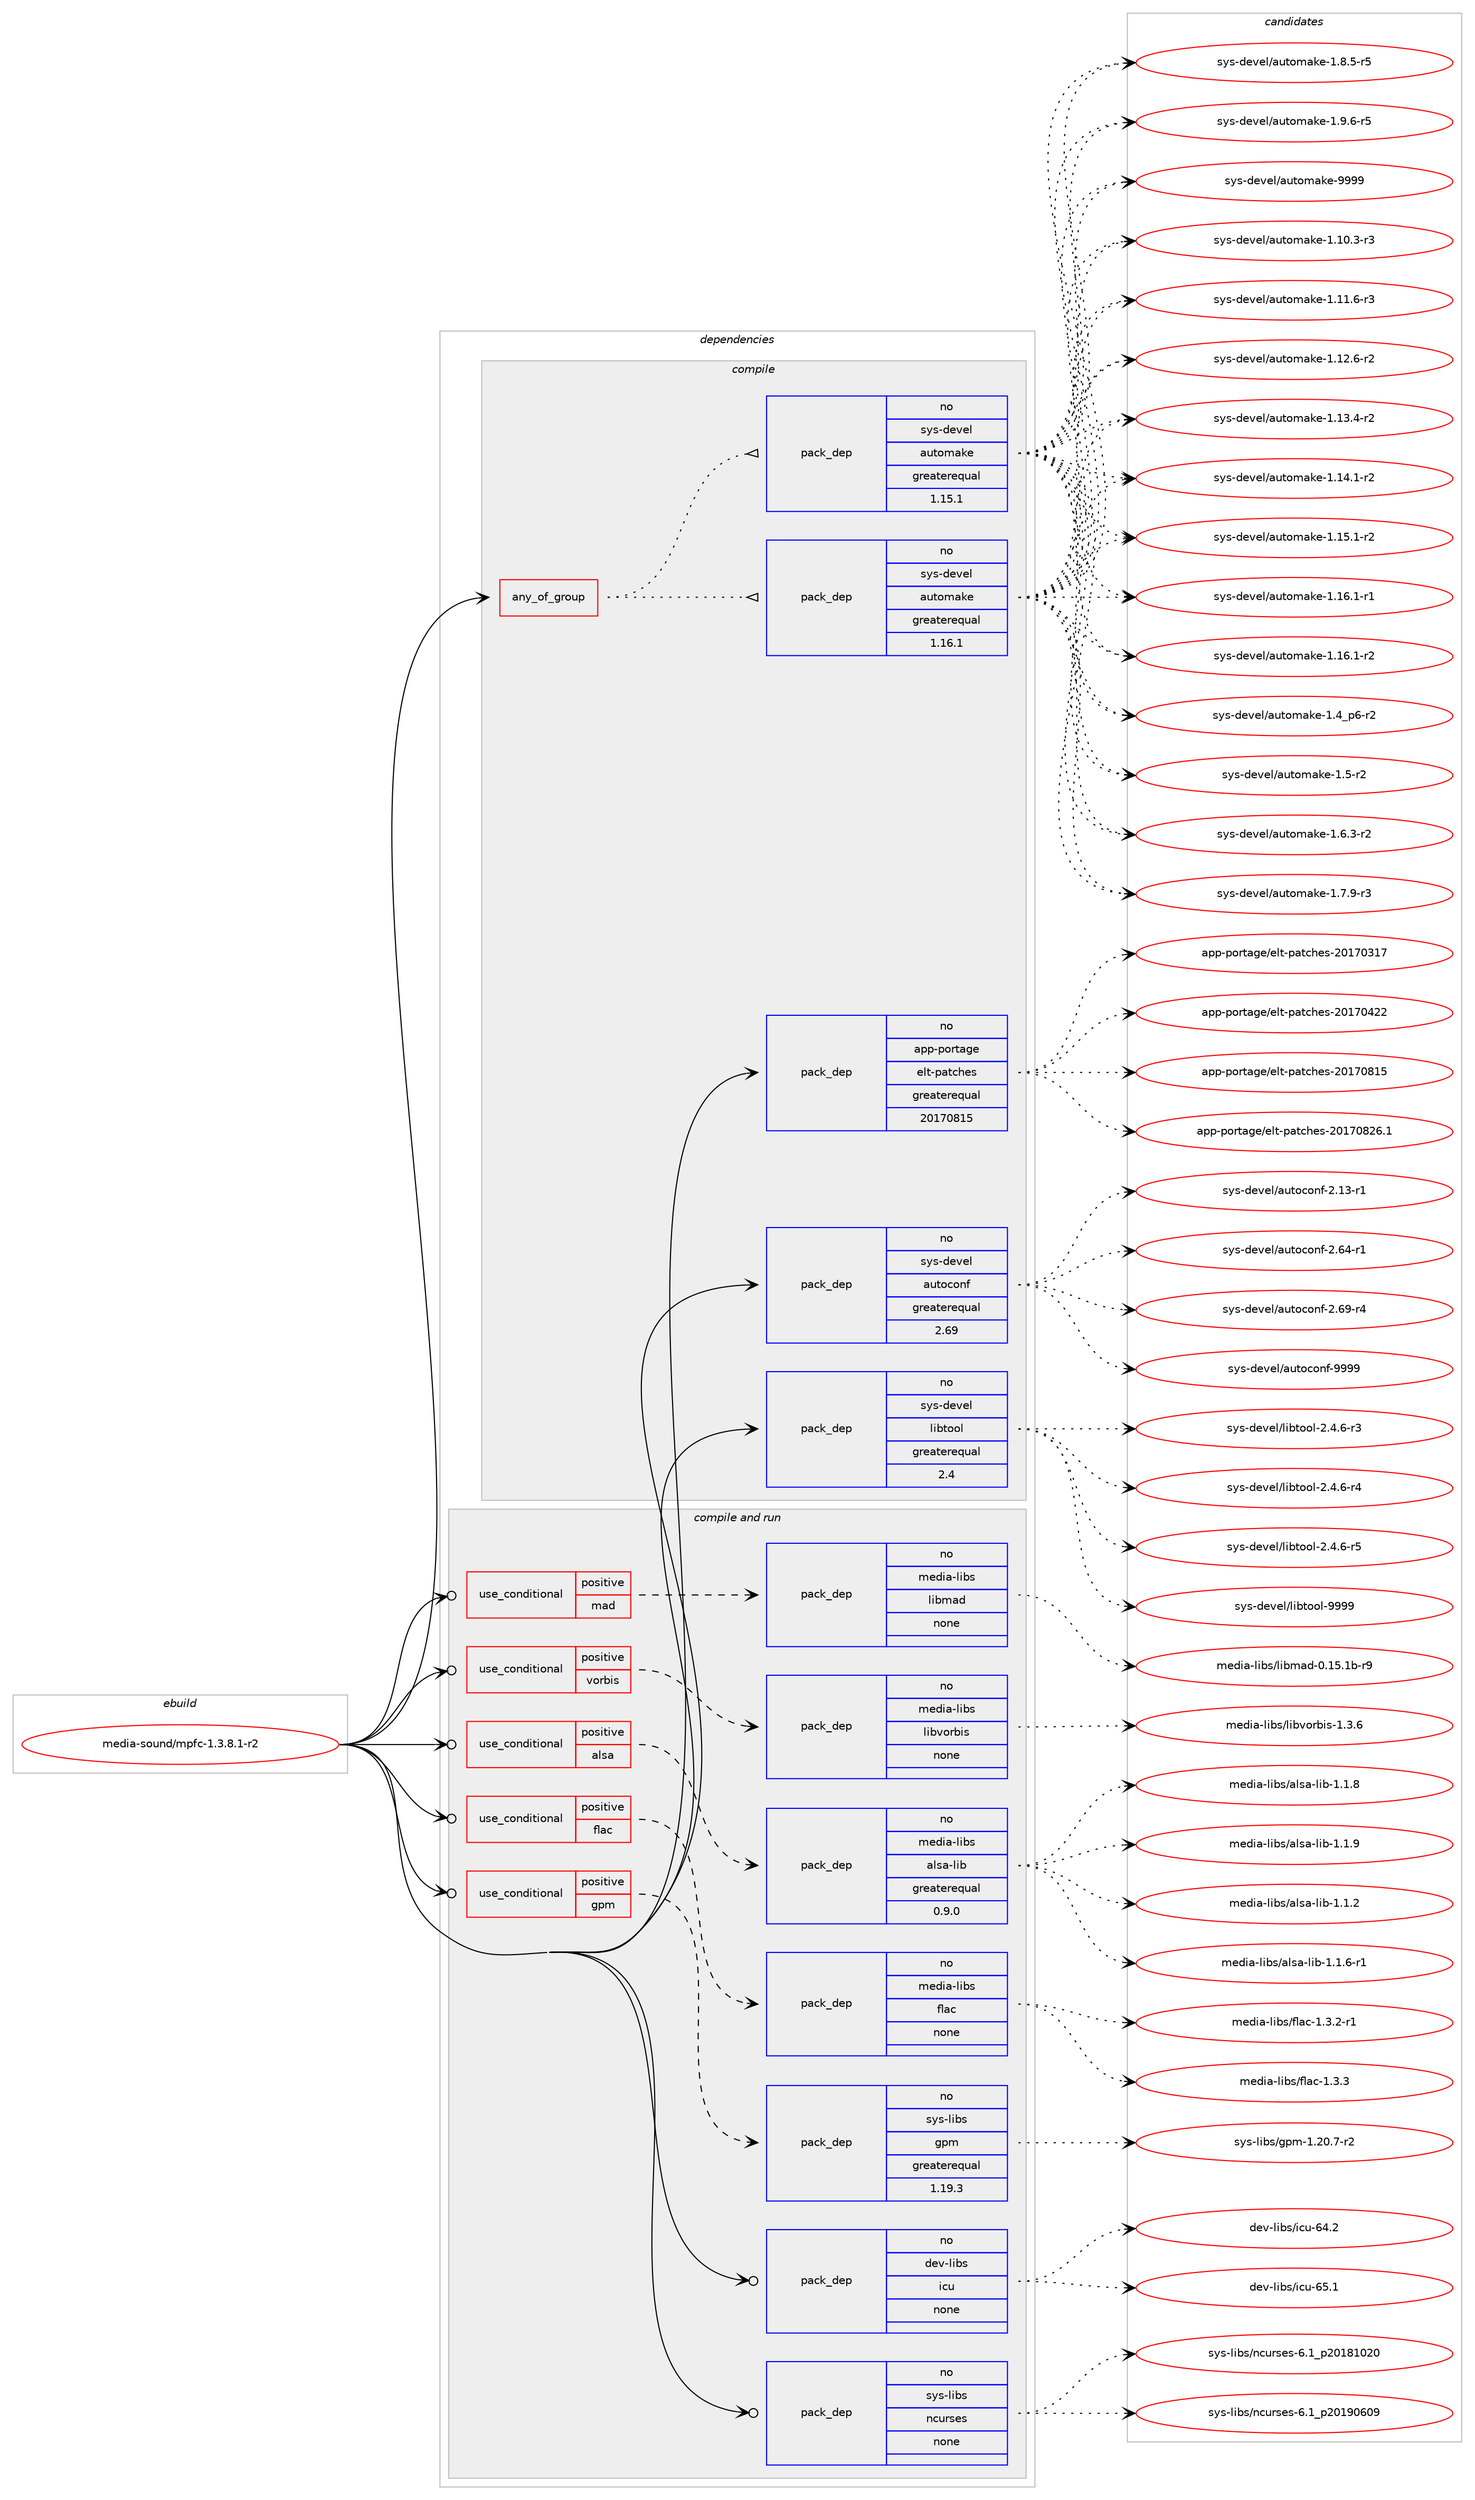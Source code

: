 digraph prolog {

# *************
# Graph options
# *************

newrank=true;
concentrate=true;
compound=true;
graph [rankdir=LR,fontname=Helvetica,fontsize=10,ranksep=1.5];#, ranksep=2.5, nodesep=0.2];
edge  [arrowhead=vee];
node  [fontname=Helvetica,fontsize=10];

# **********
# The ebuild
# **********

subgraph cluster_leftcol {
color=gray;
rank=same;
label=<<i>ebuild</i>>;
id [label="media-sound/mpfc-1.3.8.1-r2", color=red, width=4, href="../media-sound/mpfc-1.3.8.1-r2.svg"];
}

# ****************
# The dependencies
# ****************

subgraph cluster_midcol {
color=gray;
label=<<i>dependencies</i>>;
subgraph cluster_compile {
fillcolor="#eeeeee";
style=filled;
label=<<i>compile</i>>;
subgraph any13547 {
dependency801131 [label=<<TABLE BORDER="0" CELLBORDER="1" CELLSPACING="0" CELLPADDING="4"><TR><TD CELLPADDING="10">any_of_group</TD></TR></TABLE>>, shape=none, color=red];subgraph pack592585 {
dependency801132 [label=<<TABLE BORDER="0" CELLBORDER="1" CELLSPACING="0" CELLPADDING="4" WIDTH="220"><TR><TD ROWSPAN="6" CELLPADDING="30">pack_dep</TD></TR><TR><TD WIDTH="110">no</TD></TR><TR><TD>sys-devel</TD></TR><TR><TD>automake</TD></TR><TR><TD>greaterequal</TD></TR><TR><TD>1.16.1</TD></TR></TABLE>>, shape=none, color=blue];
}
dependency801131:e -> dependency801132:w [weight=20,style="dotted",arrowhead="oinv"];
subgraph pack592586 {
dependency801133 [label=<<TABLE BORDER="0" CELLBORDER="1" CELLSPACING="0" CELLPADDING="4" WIDTH="220"><TR><TD ROWSPAN="6" CELLPADDING="30">pack_dep</TD></TR><TR><TD WIDTH="110">no</TD></TR><TR><TD>sys-devel</TD></TR><TR><TD>automake</TD></TR><TR><TD>greaterequal</TD></TR><TR><TD>1.15.1</TD></TR></TABLE>>, shape=none, color=blue];
}
dependency801131:e -> dependency801133:w [weight=20,style="dotted",arrowhead="oinv"];
}
id:e -> dependency801131:w [weight=20,style="solid",arrowhead="vee"];
subgraph pack592587 {
dependency801134 [label=<<TABLE BORDER="0" CELLBORDER="1" CELLSPACING="0" CELLPADDING="4" WIDTH="220"><TR><TD ROWSPAN="6" CELLPADDING="30">pack_dep</TD></TR><TR><TD WIDTH="110">no</TD></TR><TR><TD>app-portage</TD></TR><TR><TD>elt-patches</TD></TR><TR><TD>greaterequal</TD></TR><TR><TD>20170815</TD></TR></TABLE>>, shape=none, color=blue];
}
id:e -> dependency801134:w [weight=20,style="solid",arrowhead="vee"];
subgraph pack592588 {
dependency801135 [label=<<TABLE BORDER="0" CELLBORDER="1" CELLSPACING="0" CELLPADDING="4" WIDTH="220"><TR><TD ROWSPAN="6" CELLPADDING="30">pack_dep</TD></TR><TR><TD WIDTH="110">no</TD></TR><TR><TD>sys-devel</TD></TR><TR><TD>autoconf</TD></TR><TR><TD>greaterequal</TD></TR><TR><TD>2.69</TD></TR></TABLE>>, shape=none, color=blue];
}
id:e -> dependency801135:w [weight=20,style="solid",arrowhead="vee"];
subgraph pack592589 {
dependency801136 [label=<<TABLE BORDER="0" CELLBORDER="1" CELLSPACING="0" CELLPADDING="4" WIDTH="220"><TR><TD ROWSPAN="6" CELLPADDING="30">pack_dep</TD></TR><TR><TD WIDTH="110">no</TD></TR><TR><TD>sys-devel</TD></TR><TR><TD>libtool</TD></TR><TR><TD>greaterequal</TD></TR><TR><TD>2.4</TD></TR></TABLE>>, shape=none, color=blue];
}
id:e -> dependency801136:w [weight=20,style="solid",arrowhead="vee"];
}
subgraph cluster_compileandrun {
fillcolor="#eeeeee";
style=filled;
label=<<i>compile and run</i>>;
subgraph cond194551 {
dependency801137 [label=<<TABLE BORDER="0" CELLBORDER="1" CELLSPACING="0" CELLPADDING="4"><TR><TD ROWSPAN="3" CELLPADDING="10">use_conditional</TD></TR><TR><TD>positive</TD></TR><TR><TD>alsa</TD></TR></TABLE>>, shape=none, color=red];
subgraph pack592590 {
dependency801138 [label=<<TABLE BORDER="0" CELLBORDER="1" CELLSPACING="0" CELLPADDING="4" WIDTH="220"><TR><TD ROWSPAN="6" CELLPADDING="30">pack_dep</TD></TR><TR><TD WIDTH="110">no</TD></TR><TR><TD>media-libs</TD></TR><TR><TD>alsa-lib</TD></TR><TR><TD>greaterequal</TD></TR><TR><TD>0.9.0</TD></TR></TABLE>>, shape=none, color=blue];
}
dependency801137:e -> dependency801138:w [weight=20,style="dashed",arrowhead="vee"];
}
id:e -> dependency801137:w [weight=20,style="solid",arrowhead="odotvee"];
subgraph cond194552 {
dependency801139 [label=<<TABLE BORDER="0" CELLBORDER="1" CELLSPACING="0" CELLPADDING="4"><TR><TD ROWSPAN="3" CELLPADDING="10">use_conditional</TD></TR><TR><TD>positive</TD></TR><TR><TD>flac</TD></TR></TABLE>>, shape=none, color=red];
subgraph pack592591 {
dependency801140 [label=<<TABLE BORDER="0" CELLBORDER="1" CELLSPACING="0" CELLPADDING="4" WIDTH="220"><TR><TD ROWSPAN="6" CELLPADDING="30">pack_dep</TD></TR><TR><TD WIDTH="110">no</TD></TR><TR><TD>media-libs</TD></TR><TR><TD>flac</TD></TR><TR><TD>none</TD></TR><TR><TD></TD></TR></TABLE>>, shape=none, color=blue];
}
dependency801139:e -> dependency801140:w [weight=20,style="dashed",arrowhead="vee"];
}
id:e -> dependency801139:w [weight=20,style="solid",arrowhead="odotvee"];
subgraph cond194553 {
dependency801141 [label=<<TABLE BORDER="0" CELLBORDER="1" CELLSPACING="0" CELLPADDING="4"><TR><TD ROWSPAN="3" CELLPADDING="10">use_conditional</TD></TR><TR><TD>positive</TD></TR><TR><TD>gpm</TD></TR></TABLE>>, shape=none, color=red];
subgraph pack592592 {
dependency801142 [label=<<TABLE BORDER="0" CELLBORDER="1" CELLSPACING="0" CELLPADDING="4" WIDTH="220"><TR><TD ROWSPAN="6" CELLPADDING="30">pack_dep</TD></TR><TR><TD WIDTH="110">no</TD></TR><TR><TD>sys-libs</TD></TR><TR><TD>gpm</TD></TR><TR><TD>greaterequal</TD></TR><TR><TD>1.19.3</TD></TR></TABLE>>, shape=none, color=blue];
}
dependency801141:e -> dependency801142:w [weight=20,style="dashed",arrowhead="vee"];
}
id:e -> dependency801141:w [weight=20,style="solid",arrowhead="odotvee"];
subgraph cond194554 {
dependency801143 [label=<<TABLE BORDER="0" CELLBORDER="1" CELLSPACING="0" CELLPADDING="4"><TR><TD ROWSPAN="3" CELLPADDING="10">use_conditional</TD></TR><TR><TD>positive</TD></TR><TR><TD>mad</TD></TR></TABLE>>, shape=none, color=red];
subgraph pack592593 {
dependency801144 [label=<<TABLE BORDER="0" CELLBORDER="1" CELLSPACING="0" CELLPADDING="4" WIDTH="220"><TR><TD ROWSPAN="6" CELLPADDING="30">pack_dep</TD></TR><TR><TD WIDTH="110">no</TD></TR><TR><TD>media-libs</TD></TR><TR><TD>libmad</TD></TR><TR><TD>none</TD></TR><TR><TD></TD></TR></TABLE>>, shape=none, color=blue];
}
dependency801143:e -> dependency801144:w [weight=20,style="dashed",arrowhead="vee"];
}
id:e -> dependency801143:w [weight=20,style="solid",arrowhead="odotvee"];
subgraph cond194555 {
dependency801145 [label=<<TABLE BORDER="0" CELLBORDER="1" CELLSPACING="0" CELLPADDING="4"><TR><TD ROWSPAN="3" CELLPADDING="10">use_conditional</TD></TR><TR><TD>positive</TD></TR><TR><TD>vorbis</TD></TR></TABLE>>, shape=none, color=red];
subgraph pack592594 {
dependency801146 [label=<<TABLE BORDER="0" CELLBORDER="1" CELLSPACING="0" CELLPADDING="4" WIDTH="220"><TR><TD ROWSPAN="6" CELLPADDING="30">pack_dep</TD></TR><TR><TD WIDTH="110">no</TD></TR><TR><TD>media-libs</TD></TR><TR><TD>libvorbis</TD></TR><TR><TD>none</TD></TR><TR><TD></TD></TR></TABLE>>, shape=none, color=blue];
}
dependency801145:e -> dependency801146:w [weight=20,style="dashed",arrowhead="vee"];
}
id:e -> dependency801145:w [weight=20,style="solid",arrowhead="odotvee"];
subgraph pack592595 {
dependency801147 [label=<<TABLE BORDER="0" CELLBORDER="1" CELLSPACING="0" CELLPADDING="4" WIDTH="220"><TR><TD ROWSPAN="6" CELLPADDING="30">pack_dep</TD></TR><TR><TD WIDTH="110">no</TD></TR><TR><TD>dev-libs</TD></TR><TR><TD>icu</TD></TR><TR><TD>none</TD></TR><TR><TD></TD></TR></TABLE>>, shape=none, color=blue];
}
id:e -> dependency801147:w [weight=20,style="solid",arrowhead="odotvee"];
subgraph pack592596 {
dependency801148 [label=<<TABLE BORDER="0" CELLBORDER="1" CELLSPACING="0" CELLPADDING="4" WIDTH="220"><TR><TD ROWSPAN="6" CELLPADDING="30">pack_dep</TD></TR><TR><TD WIDTH="110">no</TD></TR><TR><TD>sys-libs</TD></TR><TR><TD>ncurses</TD></TR><TR><TD>none</TD></TR><TR><TD></TD></TR></TABLE>>, shape=none, color=blue];
}
id:e -> dependency801148:w [weight=20,style="solid",arrowhead="odotvee"];
}
subgraph cluster_run {
fillcolor="#eeeeee";
style=filled;
label=<<i>run</i>>;
}
}

# **************
# The candidates
# **************

subgraph cluster_choices {
rank=same;
color=gray;
label=<<i>candidates</i>>;

subgraph choice592585 {
color=black;
nodesep=1;
choice11512111545100101118101108479711711611110997107101454946494846514511451 [label="sys-devel/automake-1.10.3-r3", color=red, width=4,href="../sys-devel/automake-1.10.3-r3.svg"];
choice11512111545100101118101108479711711611110997107101454946494946544511451 [label="sys-devel/automake-1.11.6-r3", color=red, width=4,href="../sys-devel/automake-1.11.6-r3.svg"];
choice11512111545100101118101108479711711611110997107101454946495046544511450 [label="sys-devel/automake-1.12.6-r2", color=red, width=4,href="../sys-devel/automake-1.12.6-r2.svg"];
choice11512111545100101118101108479711711611110997107101454946495146524511450 [label="sys-devel/automake-1.13.4-r2", color=red, width=4,href="../sys-devel/automake-1.13.4-r2.svg"];
choice11512111545100101118101108479711711611110997107101454946495246494511450 [label="sys-devel/automake-1.14.1-r2", color=red, width=4,href="../sys-devel/automake-1.14.1-r2.svg"];
choice11512111545100101118101108479711711611110997107101454946495346494511450 [label="sys-devel/automake-1.15.1-r2", color=red, width=4,href="../sys-devel/automake-1.15.1-r2.svg"];
choice11512111545100101118101108479711711611110997107101454946495446494511449 [label="sys-devel/automake-1.16.1-r1", color=red, width=4,href="../sys-devel/automake-1.16.1-r1.svg"];
choice11512111545100101118101108479711711611110997107101454946495446494511450 [label="sys-devel/automake-1.16.1-r2", color=red, width=4,href="../sys-devel/automake-1.16.1-r2.svg"];
choice115121115451001011181011084797117116111109971071014549465295112544511450 [label="sys-devel/automake-1.4_p6-r2", color=red, width=4,href="../sys-devel/automake-1.4_p6-r2.svg"];
choice11512111545100101118101108479711711611110997107101454946534511450 [label="sys-devel/automake-1.5-r2", color=red, width=4,href="../sys-devel/automake-1.5-r2.svg"];
choice115121115451001011181011084797117116111109971071014549465446514511450 [label="sys-devel/automake-1.6.3-r2", color=red, width=4,href="../sys-devel/automake-1.6.3-r2.svg"];
choice115121115451001011181011084797117116111109971071014549465546574511451 [label="sys-devel/automake-1.7.9-r3", color=red, width=4,href="../sys-devel/automake-1.7.9-r3.svg"];
choice115121115451001011181011084797117116111109971071014549465646534511453 [label="sys-devel/automake-1.8.5-r5", color=red, width=4,href="../sys-devel/automake-1.8.5-r5.svg"];
choice115121115451001011181011084797117116111109971071014549465746544511453 [label="sys-devel/automake-1.9.6-r5", color=red, width=4,href="../sys-devel/automake-1.9.6-r5.svg"];
choice115121115451001011181011084797117116111109971071014557575757 [label="sys-devel/automake-9999", color=red, width=4,href="../sys-devel/automake-9999.svg"];
dependency801132:e -> choice11512111545100101118101108479711711611110997107101454946494846514511451:w [style=dotted,weight="100"];
dependency801132:e -> choice11512111545100101118101108479711711611110997107101454946494946544511451:w [style=dotted,weight="100"];
dependency801132:e -> choice11512111545100101118101108479711711611110997107101454946495046544511450:w [style=dotted,weight="100"];
dependency801132:e -> choice11512111545100101118101108479711711611110997107101454946495146524511450:w [style=dotted,weight="100"];
dependency801132:e -> choice11512111545100101118101108479711711611110997107101454946495246494511450:w [style=dotted,weight="100"];
dependency801132:e -> choice11512111545100101118101108479711711611110997107101454946495346494511450:w [style=dotted,weight="100"];
dependency801132:e -> choice11512111545100101118101108479711711611110997107101454946495446494511449:w [style=dotted,weight="100"];
dependency801132:e -> choice11512111545100101118101108479711711611110997107101454946495446494511450:w [style=dotted,weight="100"];
dependency801132:e -> choice115121115451001011181011084797117116111109971071014549465295112544511450:w [style=dotted,weight="100"];
dependency801132:e -> choice11512111545100101118101108479711711611110997107101454946534511450:w [style=dotted,weight="100"];
dependency801132:e -> choice115121115451001011181011084797117116111109971071014549465446514511450:w [style=dotted,weight="100"];
dependency801132:e -> choice115121115451001011181011084797117116111109971071014549465546574511451:w [style=dotted,weight="100"];
dependency801132:e -> choice115121115451001011181011084797117116111109971071014549465646534511453:w [style=dotted,weight="100"];
dependency801132:e -> choice115121115451001011181011084797117116111109971071014549465746544511453:w [style=dotted,weight="100"];
dependency801132:e -> choice115121115451001011181011084797117116111109971071014557575757:w [style=dotted,weight="100"];
}
subgraph choice592586 {
color=black;
nodesep=1;
choice11512111545100101118101108479711711611110997107101454946494846514511451 [label="sys-devel/automake-1.10.3-r3", color=red, width=4,href="../sys-devel/automake-1.10.3-r3.svg"];
choice11512111545100101118101108479711711611110997107101454946494946544511451 [label="sys-devel/automake-1.11.6-r3", color=red, width=4,href="../sys-devel/automake-1.11.6-r3.svg"];
choice11512111545100101118101108479711711611110997107101454946495046544511450 [label="sys-devel/automake-1.12.6-r2", color=red, width=4,href="../sys-devel/automake-1.12.6-r2.svg"];
choice11512111545100101118101108479711711611110997107101454946495146524511450 [label="sys-devel/automake-1.13.4-r2", color=red, width=4,href="../sys-devel/automake-1.13.4-r2.svg"];
choice11512111545100101118101108479711711611110997107101454946495246494511450 [label="sys-devel/automake-1.14.1-r2", color=red, width=4,href="../sys-devel/automake-1.14.1-r2.svg"];
choice11512111545100101118101108479711711611110997107101454946495346494511450 [label="sys-devel/automake-1.15.1-r2", color=red, width=4,href="../sys-devel/automake-1.15.1-r2.svg"];
choice11512111545100101118101108479711711611110997107101454946495446494511449 [label="sys-devel/automake-1.16.1-r1", color=red, width=4,href="../sys-devel/automake-1.16.1-r1.svg"];
choice11512111545100101118101108479711711611110997107101454946495446494511450 [label="sys-devel/automake-1.16.1-r2", color=red, width=4,href="../sys-devel/automake-1.16.1-r2.svg"];
choice115121115451001011181011084797117116111109971071014549465295112544511450 [label="sys-devel/automake-1.4_p6-r2", color=red, width=4,href="../sys-devel/automake-1.4_p6-r2.svg"];
choice11512111545100101118101108479711711611110997107101454946534511450 [label="sys-devel/automake-1.5-r2", color=red, width=4,href="../sys-devel/automake-1.5-r2.svg"];
choice115121115451001011181011084797117116111109971071014549465446514511450 [label="sys-devel/automake-1.6.3-r2", color=red, width=4,href="../sys-devel/automake-1.6.3-r2.svg"];
choice115121115451001011181011084797117116111109971071014549465546574511451 [label="sys-devel/automake-1.7.9-r3", color=red, width=4,href="../sys-devel/automake-1.7.9-r3.svg"];
choice115121115451001011181011084797117116111109971071014549465646534511453 [label="sys-devel/automake-1.8.5-r5", color=red, width=4,href="../sys-devel/automake-1.8.5-r5.svg"];
choice115121115451001011181011084797117116111109971071014549465746544511453 [label="sys-devel/automake-1.9.6-r5", color=red, width=4,href="../sys-devel/automake-1.9.6-r5.svg"];
choice115121115451001011181011084797117116111109971071014557575757 [label="sys-devel/automake-9999", color=red, width=4,href="../sys-devel/automake-9999.svg"];
dependency801133:e -> choice11512111545100101118101108479711711611110997107101454946494846514511451:w [style=dotted,weight="100"];
dependency801133:e -> choice11512111545100101118101108479711711611110997107101454946494946544511451:w [style=dotted,weight="100"];
dependency801133:e -> choice11512111545100101118101108479711711611110997107101454946495046544511450:w [style=dotted,weight="100"];
dependency801133:e -> choice11512111545100101118101108479711711611110997107101454946495146524511450:w [style=dotted,weight="100"];
dependency801133:e -> choice11512111545100101118101108479711711611110997107101454946495246494511450:w [style=dotted,weight="100"];
dependency801133:e -> choice11512111545100101118101108479711711611110997107101454946495346494511450:w [style=dotted,weight="100"];
dependency801133:e -> choice11512111545100101118101108479711711611110997107101454946495446494511449:w [style=dotted,weight="100"];
dependency801133:e -> choice11512111545100101118101108479711711611110997107101454946495446494511450:w [style=dotted,weight="100"];
dependency801133:e -> choice115121115451001011181011084797117116111109971071014549465295112544511450:w [style=dotted,weight="100"];
dependency801133:e -> choice11512111545100101118101108479711711611110997107101454946534511450:w [style=dotted,weight="100"];
dependency801133:e -> choice115121115451001011181011084797117116111109971071014549465446514511450:w [style=dotted,weight="100"];
dependency801133:e -> choice115121115451001011181011084797117116111109971071014549465546574511451:w [style=dotted,weight="100"];
dependency801133:e -> choice115121115451001011181011084797117116111109971071014549465646534511453:w [style=dotted,weight="100"];
dependency801133:e -> choice115121115451001011181011084797117116111109971071014549465746544511453:w [style=dotted,weight="100"];
dependency801133:e -> choice115121115451001011181011084797117116111109971071014557575757:w [style=dotted,weight="100"];
}
subgraph choice592587 {
color=black;
nodesep=1;
choice97112112451121111141169710310147101108116451129711699104101115455048495548514955 [label="app-portage/elt-patches-20170317", color=red, width=4,href="../app-portage/elt-patches-20170317.svg"];
choice97112112451121111141169710310147101108116451129711699104101115455048495548525050 [label="app-portage/elt-patches-20170422", color=red, width=4,href="../app-portage/elt-patches-20170422.svg"];
choice97112112451121111141169710310147101108116451129711699104101115455048495548564953 [label="app-portage/elt-patches-20170815", color=red, width=4,href="../app-portage/elt-patches-20170815.svg"];
choice971121124511211111411697103101471011081164511297116991041011154550484955485650544649 [label="app-portage/elt-patches-20170826.1", color=red, width=4,href="../app-portage/elt-patches-20170826.1.svg"];
dependency801134:e -> choice97112112451121111141169710310147101108116451129711699104101115455048495548514955:w [style=dotted,weight="100"];
dependency801134:e -> choice97112112451121111141169710310147101108116451129711699104101115455048495548525050:w [style=dotted,weight="100"];
dependency801134:e -> choice97112112451121111141169710310147101108116451129711699104101115455048495548564953:w [style=dotted,weight="100"];
dependency801134:e -> choice971121124511211111411697103101471011081164511297116991041011154550484955485650544649:w [style=dotted,weight="100"];
}
subgraph choice592588 {
color=black;
nodesep=1;
choice1151211154510010111810110847971171161119911111010245504649514511449 [label="sys-devel/autoconf-2.13-r1", color=red, width=4,href="../sys-devel/autoconf-2.13-r1.svg"];
choice1151211154510010111810110847971171161119911111010245504654524511449 [label="sys-devel/autoconf-2.64-r1", color=red, width=4,href="../sys-devel/autoconf-2.64-r1.svg"];
choice1151211154510010111810110847971171161119911111010245504654574511452 [label="sys-devel/autoconf-2.69-r4", color=red, width=4,href="../sys-devel/autoconf-2.69-r4.svg"];
choice115121115451001011181011084797117116111991111101024557575757 [label="sys-devel/autoconf-9999", color=red, width=4,href="../sys-devel/autoconf-9999.svg"];
dependency801135:e -> choice1151211154510010111810110847971171161119911111010245504649514511449:w [style=dotted,weight="100"];
dependency801135:e -> choice1151211154510010111810110847971171161119911111010245504654524511449:w [style=dotted,weight="100"];
dependency801135:e -> choice1151211154510010111810110847971171161119911111010245504654574511452:w [style=dotted,weight="100"];
dependency801135:e -> choice115121115451001011181011084797117116111991111101024557575757:w [style=dotted,weight="100"];
}
subgraph choice592589 {
color=black;
nodesep=1;
choice1151211154510010111810110847108105981161111111084550465246544511451 [label="sys-devel/libtool-2.4.6-r3", color=red, width=4,href="../sys-devel/libtool-2.4.6-r3.svg"];
choice1151211154510010111810110847108105981161111111084550465246544511452 [label="sys-devel/libtool-2.4.6-r4", color=red, width=4,href="../sys-devel/libtool-2.4.6-r4.svg"];
choice1151211154510010111810110847108105981161111111084550465246544511453 [label="sys-devel/libtool-2.4.6-r5", color=red, width=4,href="../sys-devel/libtool-2.4.6-r5.svg"];
choice1151211154510010111810110847108105981161111111084557575757 [label="sys-devel/libtool-9999", color=red, width=4,href="../sys-devel/libtool-9999.svg"];
dependency801136:e -> choice1151211154510010111810110847108105981161111111084550465246544511451:w [style=dotted,weight="100"];
dependency801136:e -> choice1151211154510010111810110847108105981161111111084550465246544511452:w [style=dotted,weight="100"];
dependency801136:e -> choice1151211154510010111810110847108105981161111111084550465246544511453:w [style=dotted,weight="100"];
dependency801136:e -> choice1151211154510010111810110847108105981161111111084557575757:w [style=dotted,weight="100"];
}
subgraph choice592590 {
color=black;
nodesep=1;
choice1091011001059745108105981154797108115974510810598454946494650 [label="media-libs/alsa-lib-1.1.2", color=red, width=4,href="../media-libs/alsa-lib-1.1.2.svg"];
choice10910110010597451081059811547971081159745108105984549464946544511449 [label="media-libs/alsa-lib-1.1.6-r1", color=red, width=4,href="../media-libs/alsa-lib-1.1.6-r1.svg"];
choice1091011001059745108105981154797108115974510810598454946494656 [label="media-libs/alsa-lib-1.1.8", color=red, width=4,href="../media-libs/alsa-lib-1.1.8.svg"];
choice1091011001059745108105981154797108115974510810598454946494657 [label="media-libs/alsa-lib-1.1.9", color=red, width=4,href="../media-libs/alsa-lib-1.1.9.svg"];
dependency801138:e -> choice1091011001059745108105981154797108115974510810598454946494650:w [style=dotted,weight="100"];
dependency801138:e -> choice10910110010597451081059811547971081159745108105984549464946544511449:w [style=dotted,weight="100"];
dependency801138:e -> choice1091011001059745108105981154797108115974510810598454946494656:w [style=dotted,weight="100"];
dependency801138:e -> choice1091011001059745108105981154797108115974510810598454946494657:w [style=dotted,weight="100"];
}
subgraph choice592591 {
color=black;
nodesep=1;
choice1091011001059745108105981154710210897994549465146504511449 [label="media-libs/flac-1.3.2-r1", color=red, width=4,href="../media-libs/flac-1.3.2-r1.svg"];
choice109101100105974510810598115471021089799454946514651 [label="media-libs/flac-1.3.3", color=red, width=4,href="../media-libs/flac-1.3.3.svg"];
dependency801140:e -> choice1091011001059745108105981154710210897994549465146504511449:w [style=dotted,weight="100"];
dependency801140:e -> choice109101100105974510810598115471021089799454946514651:w [style=dotted,weight="100"];
}
subgraph choice592592 {
color=black;
nodesep=1;
choice115121115451081059811547103112109454946504846554511450 [label="sys-libs/gpm-1.20.7-r2", color=red, width=4,href="../sys-libs/gpm-1.20.7-r2.svg"];
dependency801142:e -> choice115121115451081059811547103112109454946504846554511450:w [style=dotted,weight="100"];
}
subgraph choice592593 {
color=black;
nodesep=1;
choice10910110010597451081059811547108105981099710045484649534649984511457 [label="media-libs/libmad-0.15.1b-r9", color=red, width=4,href="../media-libs/libmad-0.15.1b-r9.svg"];
dependency801144:e -> choice10910110010597451081059811547108105981099710045484649534649984511457:w [style=dotted,weight="100"];
}
subgraph choice592594 {
color=black;
nodesep=1;
choice109101100105974510810598115471081059811811111498105115454946514654 [label="media-libs/libvorbis-1.3.6", color=red, width=4,href="../media-libs/libvorbis-1.3.6.svg"];
dependency801146:e -> choice109101100105974510810598115471081059811811111498105115454946514654:w [style=dotted,weight="100"];
}
subgraph choice592595 {
color=black;
nodesep=1;
choice100101118451081059811547105991174554524650 [label="dev-libs/icu-64.2", color=red, width=4,href="../dev-libs/icu-64.2.svg"];
choice100101118451081059811547105991174554534649 [label="dev-libs/icu-65.1", color=red, width=4,href="../dev-libs/icu-65.1.svg"];
dependency801147:e -> choice100101118451081059811547105991174554524650:w [style=dotted,weight="100"];
dependency801147:e -> choice100101118451081059811547105991174554534649:w [style=dotted,weight="100"];
}
subgraph choice592596 {
color=black;
nodesep=1;
choice1151211154510810598115471109911711411510111545544649951125048495649485048 [label="sys-libs/ncurses-6.1_p20181020", color=red, width=4,href="../sys-libs/ncurses-6.1_p20181020.svg"];
choice1151211154510810598115471109911711411510111545544649951125048495748544857 [label="sys-libs/ncurses-6.1_p20190609", color=red, width=4,href="../sys-libs/ncurses-6.1_p20190609.svg"];
dependency801148:e -> choice1151211154510810598115471109911711411510111545544649951125048495649485048:w [style=dotted,weight="100"];
dependency801148:e -> choice1151211154510810598115471109911711411510111545544649951125048495748544857:w [style=dotted,weight="100"];
}
}

}
